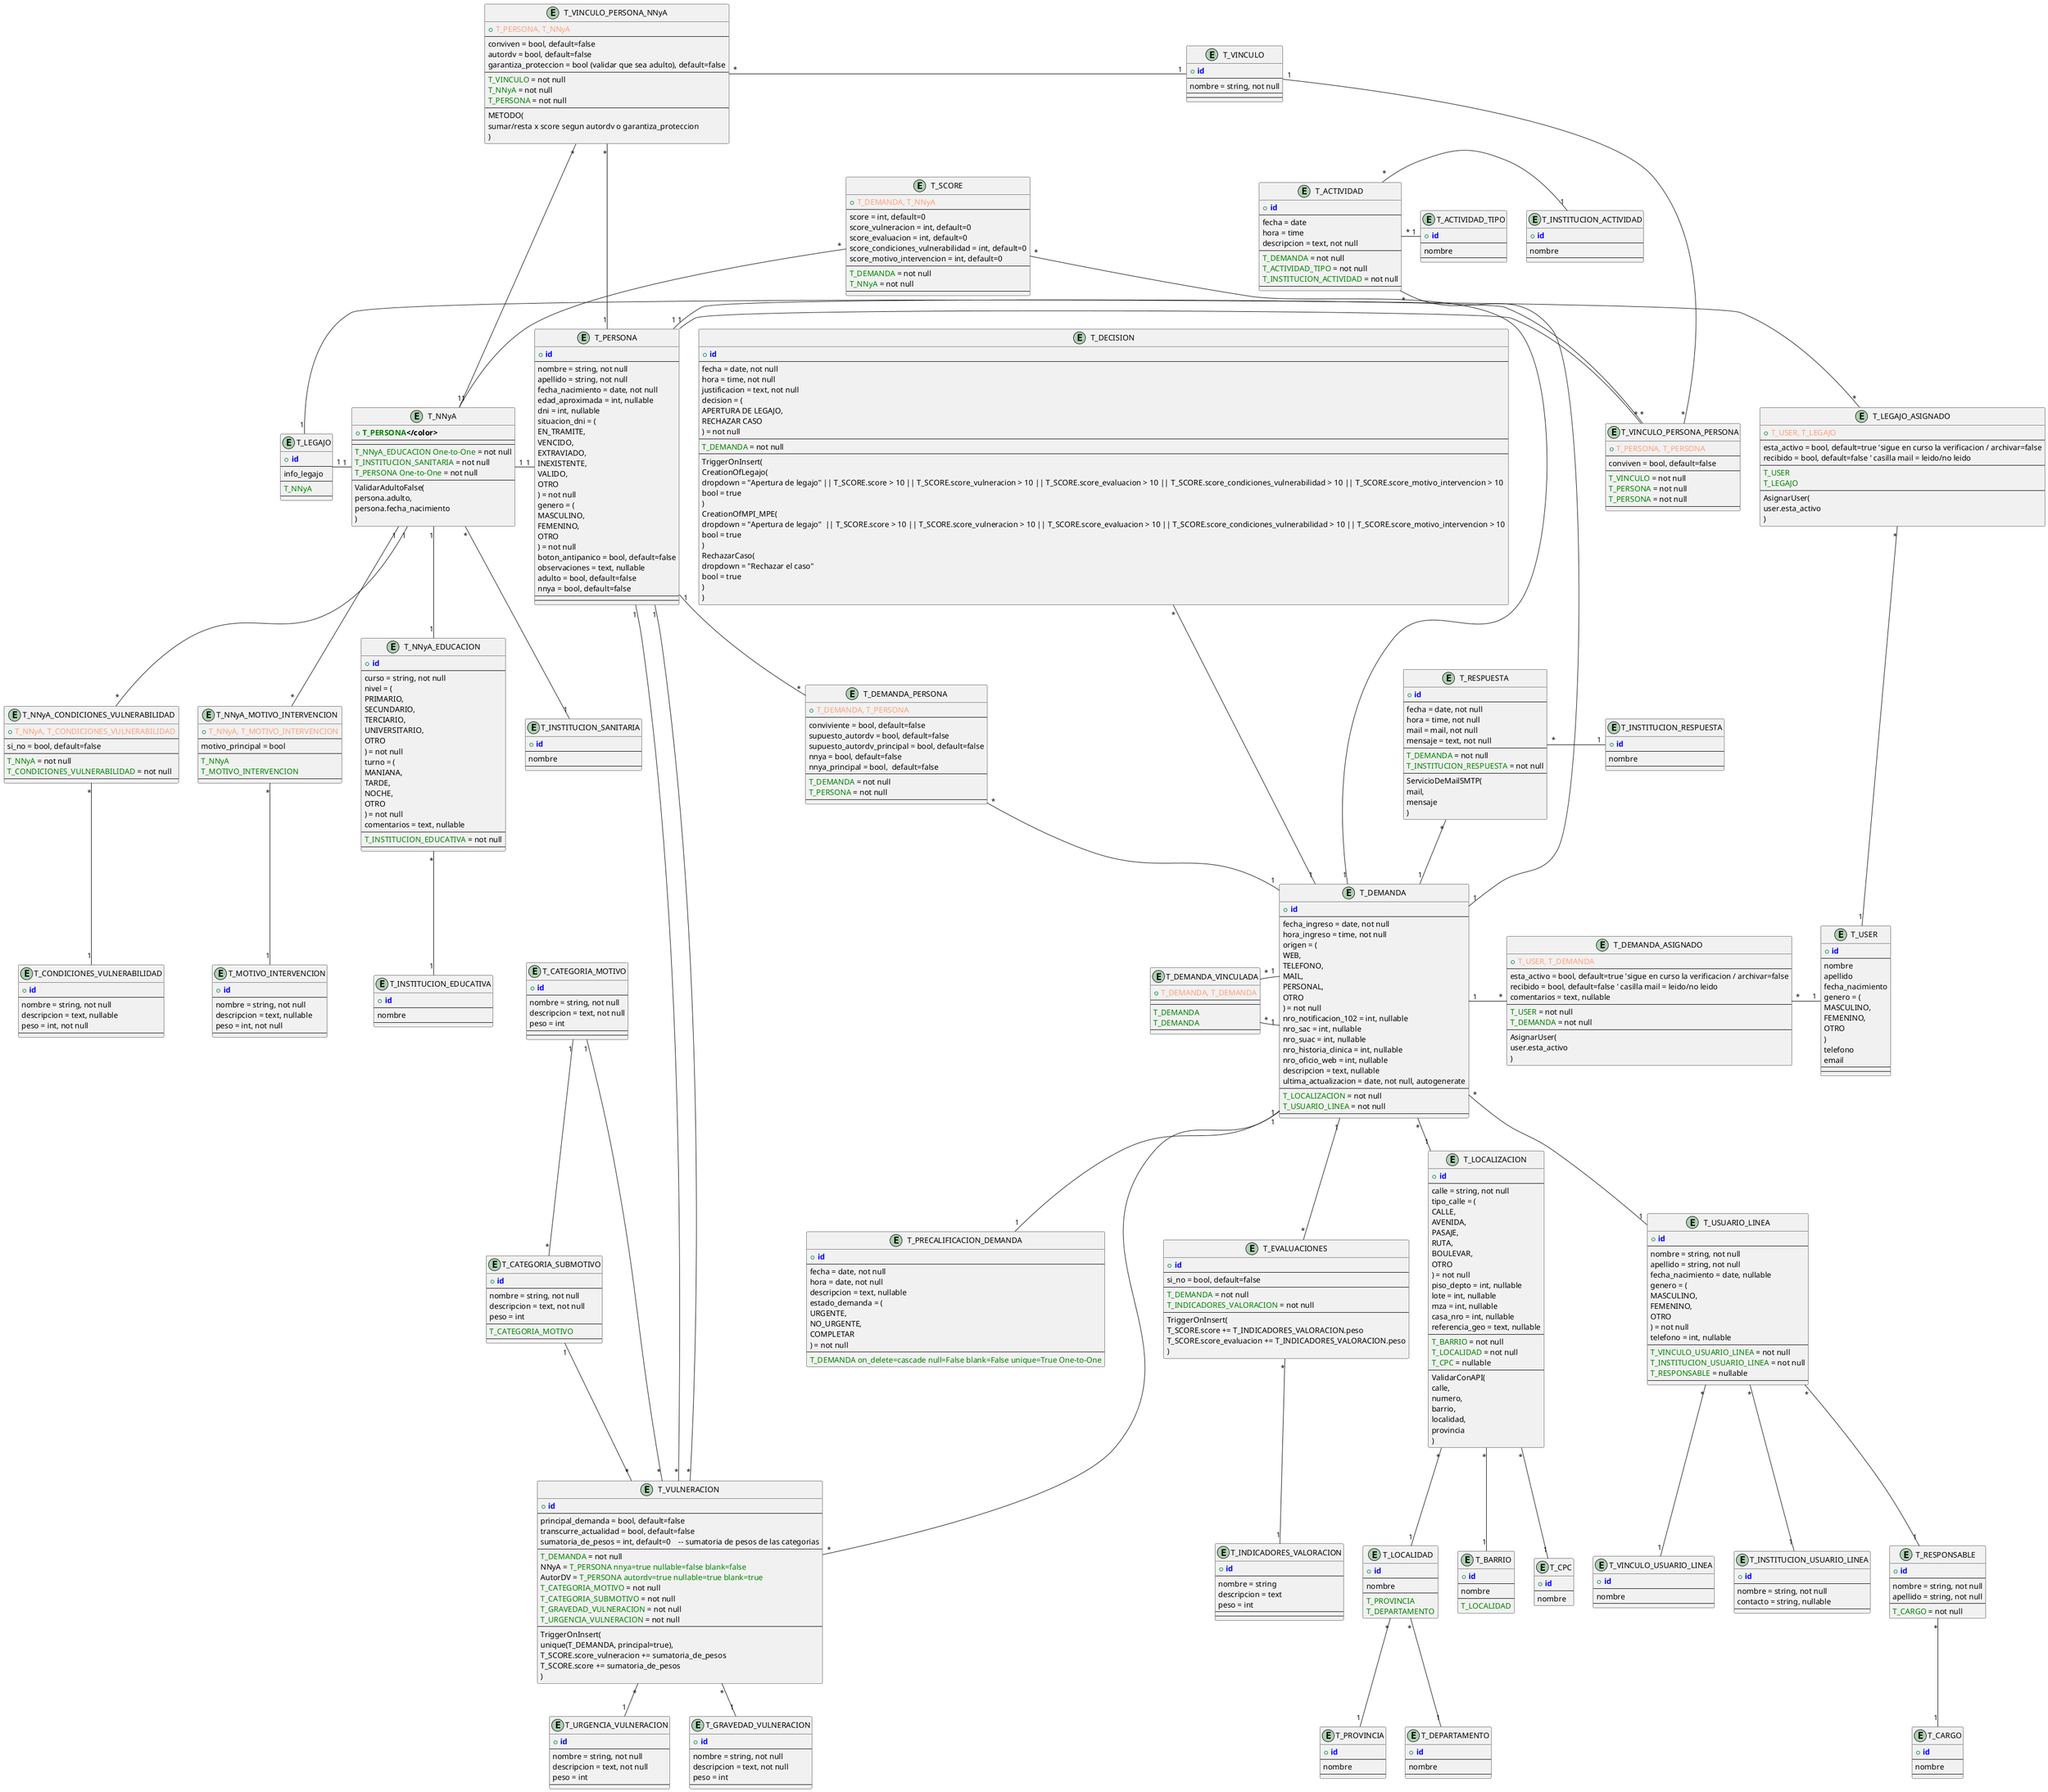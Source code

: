 "@startuml full_logical_erd"

!define PRIMARY_KEY(x) <b><color:blue>x</color></b>
!define FOREIGN_KEY(x) <color:green>x</color>
!define COMPOSITE_KEY(x, y) <color:LightSalmon>x, y</color>

entity T_SCORE {
    + COMPOSITE_KEY(T_DEMANDA, T_NNyA)
    --
    score = int, default=0
    score_vulneracion = int, default=0
    score_evaluacion = int, default=0
    score_condiciones_vulnerabilidad = int, default=0
    score_motivo_intervencion = int, default=0
    --
    FOREIGN_KEY(T_DEMANDA) = not null
    FOREIGN_KEY(T_NNyA) = not null
    --
}

entity T_DEMANDA {
    + PRIMARY_KEY(id)
    --
    fecha_ingreso = date, not null
    hora_ingreso = time, not null
    origen = (
        WEB,
        TELEFONO,
        MAIL,
        PERSONAL,
        OTRO
    ) = not null
    nro_notificacion_102 = int, nullable
    nro_sac = int, nullable
    nro_suac = int, nullable
    nro_historia_clinica = int, nullable
    nro_oficio_web = int, nullable
    descripcion = text, nullable
    ultima_actualizacion = date, not null, autogenerate
    --
    FOREIGN_KEY(T_LOCALIZACION) = not null
    FOREIGN_KEY(T_USUARIO_LINEA) = not null
    --
}

entity T_DEMANDA_ASIGNADO {
    + COMPOSITE_KEY(T_USER, T_DEMANDA)
    --
    esta_activo = bool, default=true 'sigue en curso la verificacion / archivar=false
    recibido = bool, default=false ' casilla mail = leido/no leido
    comentarios = text, nullable
    --
    FOREIGN_KEY(T_USER) = not null 
    FOREIGN_KEY(T_DEMANDA) = not null
    --
    AsignarUser(
        user.esta_activo
        )
}

entity T_PRECALIFICACION_DEMANDA {
    + PRIMARY_KEY(id)
    --
    fecha = date, not null
    hora = date, not null
    descripcion = text, nullable
    estado_demanda = (
        URGENTE,
        NO_URGENTE,
        COMPLETAR
    ) = not null
    --
    FOREIGN_KEY(T_DEMANDA on_delete=cascade null=False blank=False unique=True One-to-One)
}

entity T_LOCALIZACION {
    + PRIMARY_KEY(id)
    --
    calle = string, not null
    tipo_calle = (
        CALLE,
        AVENIDA,
        PASAJE,
        RUTA,
        BOULEVAR,
        OTRO
    ) = not null
    piso_depto = int, nullable
    lote = int, nullable
    mza = int, nullable
    casa_nro = int, nullable
    referencia_geo = text, nullable
    --
    FOREIGN_KEY(T_BARRIO) = not null
    FOREIGN_KEY(T_LOCALIDAD) = not null
    FOREIGN_KEY(T_CPC) = nullable
    --
    ValidarConAPI(
        calle,
        numero,
        barrio,
        localidad,
        provincia
        )
}

entity T_NNyA {
    + PRIMARY_KEY( FOREIGN_KEY(T_PERSONA) )
    --
    --
    FOREIGN_KEY(T_NNyA_EDUCACION One-to-One) = not null
    FOREIGN_KEY(T_INSTITUCION_SANITARIA) = not null
    FOREIGN_KEY(T_PERSONA One-to-One) = not null
    --
    ValidarAdultoFalse(
        persona.adulto,
        persona.fecha_nacimiento
        )
}

entity T_CONDICIONES_VULNERABILIDAD {
    + PRIMARY_KEY(id)
    --
    nombre = string, not null
    descripcion = text, nullable
    peso = int, not null
    --
}

entity T_NNyA_CONDICIONES_VULNERABILIDAD {
    + COMPOSITE_KEY(T_NNyA, T_CONDICIONES_VULNERABILIDAD)
    --
    si_no = bool, default=false
    --
    FOREIGN_KEY(T_NNyA) = not null
    FOREIGN_KEY(T_CONDICIONES_VULNERABILIDAD) = not null
    --
}

entity T_MOTIVO_INTERVENCION {
    + PRIMARY_KEY(id)
    --
    nombre = string, not null
    descripcion = text, nullable
    peso = int, not null
    --
}

entity T_NNyA_MOTIVO_INTERVENCION {
    + COMPOSITE_KEY(T_NNyA, T_MOTIVO_INTERVENCION)
    --
    motivo_principal = bool
    --
    FOREIGN_KEY(T_NNyA)
    FOREIGN_KEY(T_MOTIVO_INTERVENCION)
    --
}

entity T_NNyA_EDUCACION {
    + PRIMARY_KEY(id)
    --
    curso = string, not null
    nivel = (
        PRIMARIO,
        SECUNDARIO,
        TERCIARIO,
        UNIVERSITARIO,
        OTRO
    ) = not null
    turno = (
        MANIANA,
        TARDE,
        NOCHE,
        OTRO
    ) = not null
    comentarios = text, nullable
    --
    FOREIGN_KEY(T_INSTITUCION_EDUCATIVA) = not null
    --
}

entity T_PERSONA {
    + PRIMARY_KEY(id)
    --
    nombre = string, not null
    apellido = string, not null
    fecha_nacimiento = date, not null
    edad_aproximada = int, nullable
    dni = int, nullable
    situacion_dni = (
        EN_TRAMITE,
        VENCIDO,
        EXTRAVIADO,
        INEXISTENTE,
        VALIDO,
        OTRO
    ) = not null
    genero = (
        MASCULINO,
        FEMENINO,
        OTRO
    ) = not null
    boton_antipanico = bool, default=false
    observaciones = text, nullable
    adulto = bool, default=false
    nnya = bool, default=false
    --
    --
}

entity T_DEMANDA_PERSONA {
    + COMPOSITE_KEY(T_DEMANDA, T_PERSONA)
    --
    conviviente = bool, default=false
    supuesto_autordv = bool, default=false
    supuesto_autordv_principal = bool, default=false
    nnya = bool, default=false
    nnya_principal = bool,  default=false
    --
    FOREIGN_KEY(T_DEMANDA) = not null
    FOREIGN_KEY(T_PERSONA) = not null
    --
}

entity T_VINCULO {
    + PRIMARY_KEY(id)
    --
    nombre = string, not null
    --
    --
}

entity T_VINCULO_PERSONA_NNyA {
    + COMPOSITE_KEY(T_PERSONA, T_NNyA)
    --
    conviven = bool, default=false
    autordv = bool, default=false
    garantiza_proteccion = bool (validar que sea adulto), default=false
    --
    FOREIGN_KEY(T_VINCULO) = not null
    FOREIGN_KEY(T_NNyA) = not null
    FOREIGN_KEY(T_PERSONA) = not null
    --
    METODO(
        sumar/resta x score segun autordv o garantiza_proteccion
        )
}

entity T_VINCULO_PERSONA_PERSONA {
    + COMPOSITE_KEY(T_PERSONA, T_PERSONA)
    --
    conviven = bool, default=false
    --
    FOREIGN_KEY(T_VINCULO) = not null
    FOREIGN_KEY(T_PERSONA) = not null
    FOREIGN_KEY(T_PERSONA) = not null
    --
}

entity T_USUARIO_LINEA {
    + PRIMARY_KEY(id)
    --
    nombre = string, not null
    apellido = string, not null
    fecha_nacimiento = date, nullable
    genero = (
        MASCULINO,
        FEMENINO,
        OTRO
    ) = not null
    telefono = int, nullable
    --
    FOREIGN_KEY(T_VINCULO_USUARIO_LINEA) = not null
    FOREIGN_KEY(T_INSTITUCION_USUARIO_LINEA) = not null
    FOREIGN_KEY(T_RESPONSABLE) = nullable
    --
}

entity T_INSTITUCION_USUARIO_LINEA {
    + PRIMARY_KEY(id)
    --
    nombre = string, not null
    contacto = string, nullable
    --
}

entity T_RESPONSABLE {
    + PRIMARY_KEY(id)
    --
    nombre = string, not null
    apellido = string, not null
    --
    FOREIGN_KEY(T_CARGO) = not null
}

entity T_VULNERACION {
    + PRIMARY_KEY(id)
    --
    principal_demanda = bool, default=false
    transcurre_actualidad = bool, default=false
    sumatoria_de_pesos = int, default=0    -- sumatoria de pesos de las categorias
    --
    FOREIGN_KEY(T_DEMANDA) = not null
    NNyA = FOREIGN_KEY(T_PERSONA nnya=true nullable=false blank=false)
    AutorDV = FOREIGN_KEY(T_PERSONA autordv=true nullable=true blank=true)
    FOREIGN_KEY(T_CATEGORIA_MOTIVO) = not null
    FOREIGN_KEY(T_CATEGORIA_SUBMOTIVO) = not null
    FOREIGN_KEY(T_GRAVEDAD_VULNERACION) = not null
    FOREIGN_KEY(T_URGENCIA_VULNERACION) = not null
    --
    TriggerOnInsert(
        unique(T_DEMANDA, principal=true),
        T_SCORE.score_vulneracion += sumatoria_de_pesos
        T_SCORE.score += sumatoria_de_pesos
    )
}

entity T_ACTIVIDAD {
    + PRIMARY_KEY(id)
    --
    fecha = date
    hora = time
    descripcion = text, not null
    --
    FOREIGN_KEY(T_DEMANDA) = not null
    FOREIGN_KEY(T_ACTIVIDAD_TIPO) = not null
    FOREIGN_KEY(T_INSTITUCION_ACTIVIDAD) = not null
    --
}

entity T_RESPUESTA {
    + PRIMARY_KEY(id)
    --
    fecha = date, not null
    hora = time, not null
    mail = mail, not null
    mensaje = text, not null
    --
    FOREIGN_KEY(T_DEMANDA) = not null
    FOREIGN_KEY(T_INSTITUCION_RESPUESTA) = not null
    --
    ServicioDeMailSMTP(
        mail,
        mensaje
        )
}

entity T_DEMANDA_VINCULADA {
    + COMPOSITE_KEY(T_DEMANDA, T_DEMANDA)
    --
    --
    FOREIGN_KEY(T_DEMANDA)
    FOREIGN_KEY(T_DEMANDA)
    --
}

entity T_DECISION {
    + PRIMARY_KEY(id)
    --
    fecha = date, not null
    hora = time, not null
    justificacion = text, not null
    decision = (
        APERTURA DE LEGAJO,
        RECHAZAR CASO
    ) = not null
    --
    FOREIGN_KEY(T_DEMANDA) = not null
    --
    TriggerOnInsert(
        CreationOfLegajo(
            dropdown = "Apertura de legajo" || T_SCORE.score > 10 || T_SCORE.score_vulneracion > 10 || T_SCORE.score_evaluacion > 10 || T_SCORE.score_condiciones_vulnerabilidad > 10 || T_SCORE.score_motivo_intervencion > 10
            bool = true
        )
        CreationOfMPI_MPE(
            dropdown = "Apertura de legajo"  || T_SCORE.score > 10 || T_SCORE.score_vulneracion > 10 || T_SCORE.score_evaluacion > 10 || T_SCORE.score_condiciones_vulnerabilidad > 10 || T_SCORE.score_motivo_intervencion > 10
            bool = true
        )
        RechazarCaso(
            dropdown = "Rechazar el caso"
            bool = true
        )
    )
}

entity T_INDICADORES_VALORACION {
    + PRIMARY_KEY(id)
    --
    nombre = string
    descripcion = text
    peso = int
    --
    --
}

entity T_EVALUACIONES {
    + PRIMARY_KEY(id)
    --
    si_no = bool, default=false
    --
    FOREIGN_KEY(T_DEMANDA) = not null
    FOREIGN_KEY(T_INDICADORES_VALORACION) = not null
    --
    TriggerOnInsert(
        T_SCORE.score += T_INDICADORES_VALORACION.peso
        T_SCORE.score_evaluacion += T_INDICADORES_VALORACION.peso
        )
}

entity T_LEGAJO {
    + PRIMARY_KEY(id)
    --
    info_legajo
    --
    FOREIGN_KEY(T_NNyA)
    --
}

entity T_LEGAJO_ASIGNADO {
    + COMPOSITE_KEY(T_USER, T_LEGAJO)
    --
    esta_activo = bool, default=true 'sigue en curso la verificacion / archivar=false
    recibido = bool, default=false ' casilla mail = leido/no leido
    --
    FOREIGN_KEY(T_USER)
    FOREIGN_KEY(T_LEGAJO)
    --
    AsignarUser(
        user.esta_activo
        )
}

entity T_USER {
    + PRIMARY_KEY(id)
    --
    nombre
    apellido
    fecha_nacimiento
    genero = (
        MASCULINO,
        FEMENINO,
        OTRO
    )
    telefono
    email
    --
    --
}

entity T_CARGO {
    + PRIMARY_KEY(id)
    --
    nombre
    --
}

entity T_CATEGORIA_MOTIVO {
    + PRIMARY_KEY(id)
    --
    nombre = string, not null
    descripcion = text, not null
    peso = int
    --
    --
}

entity T_CATEGORIA_SUBMOTIVO {
    + PRIMARY_KEY(id)
    --
    nombre = string, not null
    descripcion = text, not null
    peso = int
    --
    FOREIGN_KEY(T_CATEGORIA_MOTIVO)
    --
}

entity T_URGENCIA_VULNERACION {
    + PRIMARY_KEY(id)
    --
    nombre = string, not null
    descripcion = text, not null
    peso = int
    --
}

entity T_GRAVEDAD_VULNERACION {
    + PRIMARY_KEY(id)
    --
    nombre = string, not null
    descripcion = text, not null
    peso = int
    --
}

entity T_BARRIO {
    + PRIMARY_KEY(id)
    --
    nombre
    --
    FOREIGN_KEY(T_LOCALIDAD)
}

entity T_CPC {
    + PRIMARY_KEY(id)
    --
    nombre
}

entity T_DEPARTAMENTO {
    + PRIMARY_KEY(id)
    --
    nombre
    --
}

entity T_LOCALIDAD {
    + PRIMARY_KEY(id)
    --
    nombre
    --
    FOREIGN_KEY(T_PROVINCIA)
    FOREIGN_KEY(T_DEPARTAMENTO)
}

entity T_PROVINCIA {
    + PRIMARY_KEY(id)
    --
    nombre
    --
}

entity T_VINCULO_USUARIO_LINEA {
    + PRIMARY_KEY(id)
    --
    nombre
    --
}

entity T_INSTITUCION_ACTIVIDAD {
    + PRIMARY_KEY(id)
    --
    nombre
    --
}

entity T_INSTITUCION_RESPUESTA {
    + PRIMARY_KEY(id)
    --
    nombre
    --
}

entity T_INSTITUCION_EDUCATIVA {
    + PRIMARY_KEY(id)
    --
    nombre
    --
}

entity T_INSTITUCION_SANITARIA {
    + PRIMARY_KEY(id)
    --
    nombre
    --
}

entity T_ACTIVIDAD_TIPO {
    + PRIMARY_KEY(id)
    --
    nombre
    --
}


T_DEMANDA_ASIGNADO "*" - "1" T_USER
T_DEMANDA "1" - "*" T_DEMANDA_ASIGNADO
T_DEMANDA "1" -- "1" T_PRECALIFICACION_DEMANDA

T_DEMANDA "*" -- "1" T_LOCALIZACION
T_LOCALIZACION "*" -- "1" T_BARRIO
T_LOCALIZACION "*" -- "1" T_LOCALIDAD
T_LOCALIZACION "*" -- "1" T_CPC
T_LOCALIDAD "*" -- "1" T_PROVINCIA
T_LOCALIDAD "*" -- "1" T_DEPARTAMENTO

T_NNyA "1" - "1" T_PERSONA
T_NNyA "1" -- "1" T_NNyA_EDUCACION
T_NNyA_EDUCACION "*" -- "1" T_INSTITUCION_EDUCATIVA
T_NNyA "*" -- "1" T_INSTITUCION_SANITARIA
T_NNyA "1" -- "*" T_NNyA_CONDICIONES_VULNERABILIDAD
T_NNyA_CONDICIONES_VULNERABILIDAD "*" -- "1" T_CONDICIONES_VULNERABILIDAD
T_NNyA "1" -- "*" T_NNyA_MOTIVO_INTERVENCION
T_NNyA_MOTIVO_INTERVENCION "*" -- "1" T_MOTIVO_INTERVENCION

T_SCORE "*" -- "1" T_DEMANDA
T_SCORE "*" -- "1" T_NNyA

T_DEMANDA_PERSONA "*" -- "1" T_DEMANDA
T_PERSONA "1" -- "*" T_DEMANDA_PERSONA

T_VINCULO_PERSONA_NNyA "*" - "1" T_NNyA
T_VINCULO_PERSONA_NNyA "*" - "1" T_PERSONA
T_VINCULO_PERSONA_NNyA "*" - "1" T_VINCULO
T_VINCULO_PERSONA_PERSONA "*" - "1" T_PERSONA
T_VINCULO_PERSONA_PERSONA "*" - "1" T_PERSONA
T_VINCULO "1" --- "*" T_VINCULO_PERSONA_PERSONA

T_DEMANDA "*" -- "1" T_USUARIO_LINEA
T_USUARIO_LINEA "*" -- "1" T_VINCULO_USUARIO_LINEA

T_USUARIO_LINEA "*" -- "1" T_INSTITUCION_USUARIO_LINEA

T_USUARIO_LINEA "*" -- "1" T_RESPONSABLE
T_RESPONSABLE "*" -- "1" T_CARGO

T_DEMANDA "1" --- "*" T_VULNERACION
T_CATEGORIA_MOTIVO "1" -- "*" T_CATEGORIA_SUBMOTIVO
T_CATEGORIA_MOTIVO "1" -- "*" T_VULNERACION
T_CATEGORIA_SUBMOTIVO "1" -- "*" T_VULNERACION

T_VULNERACION "*" -- "1" T_GRAVEDAD_VULNERACION
T_VULNERACION "*" -- "1" T_URGENCIA_VULNERACION

T_PERSONA "1" -- "*" T_VULNERACION
T_PERSONA "1" -- "*" T_VULNERACION

T_ACTIVIDAD "*" ---- "1" T_DEMANDA
T_ACTIVIDAD "*" - "1" T_ACTIVIDAD_TIPO
T_ACTIVIDAD "*" - "1" T_INSTITUCION_ACTIVIDAD

T_RESPUESTA "*" -- "1" T_DEMANDA
T_RESPUESTA "*" - "1" T_INSTITUCION_RESPUESTA

T_DEMANDA_VINCULADA "*" - "1" T_DEMANDA
T_DEMANDA_VINCULADA "*" - "1" T_DEMANDA

T_DECISION "*" --- "1" T_DEMANDA
T_DEMANDA "1" -- "*" T_EVALUACIONES
T_EVALUACIONES "*" -- "1" T_INDICADORES_VALORACION

T_LEGAJO "1" - "1" T_NNyA

T_LEGAJO_ASIGNADO "*" - "1" T_USER
T_LEGAJO "1" - "*" T_LEGAJO_ASIGNADO

@enduml

' DemandasVinculadas = Conexiones de la demanda = caso1=fkDemanda, caso2=fkDemanda
' caratula = identificar legajo o expediente
' la caratula identifica el NNyA al que se le genera la demanda
' el legajo deberia estar relacionado con la caratula, ¿ osea el NNyA principal ?
